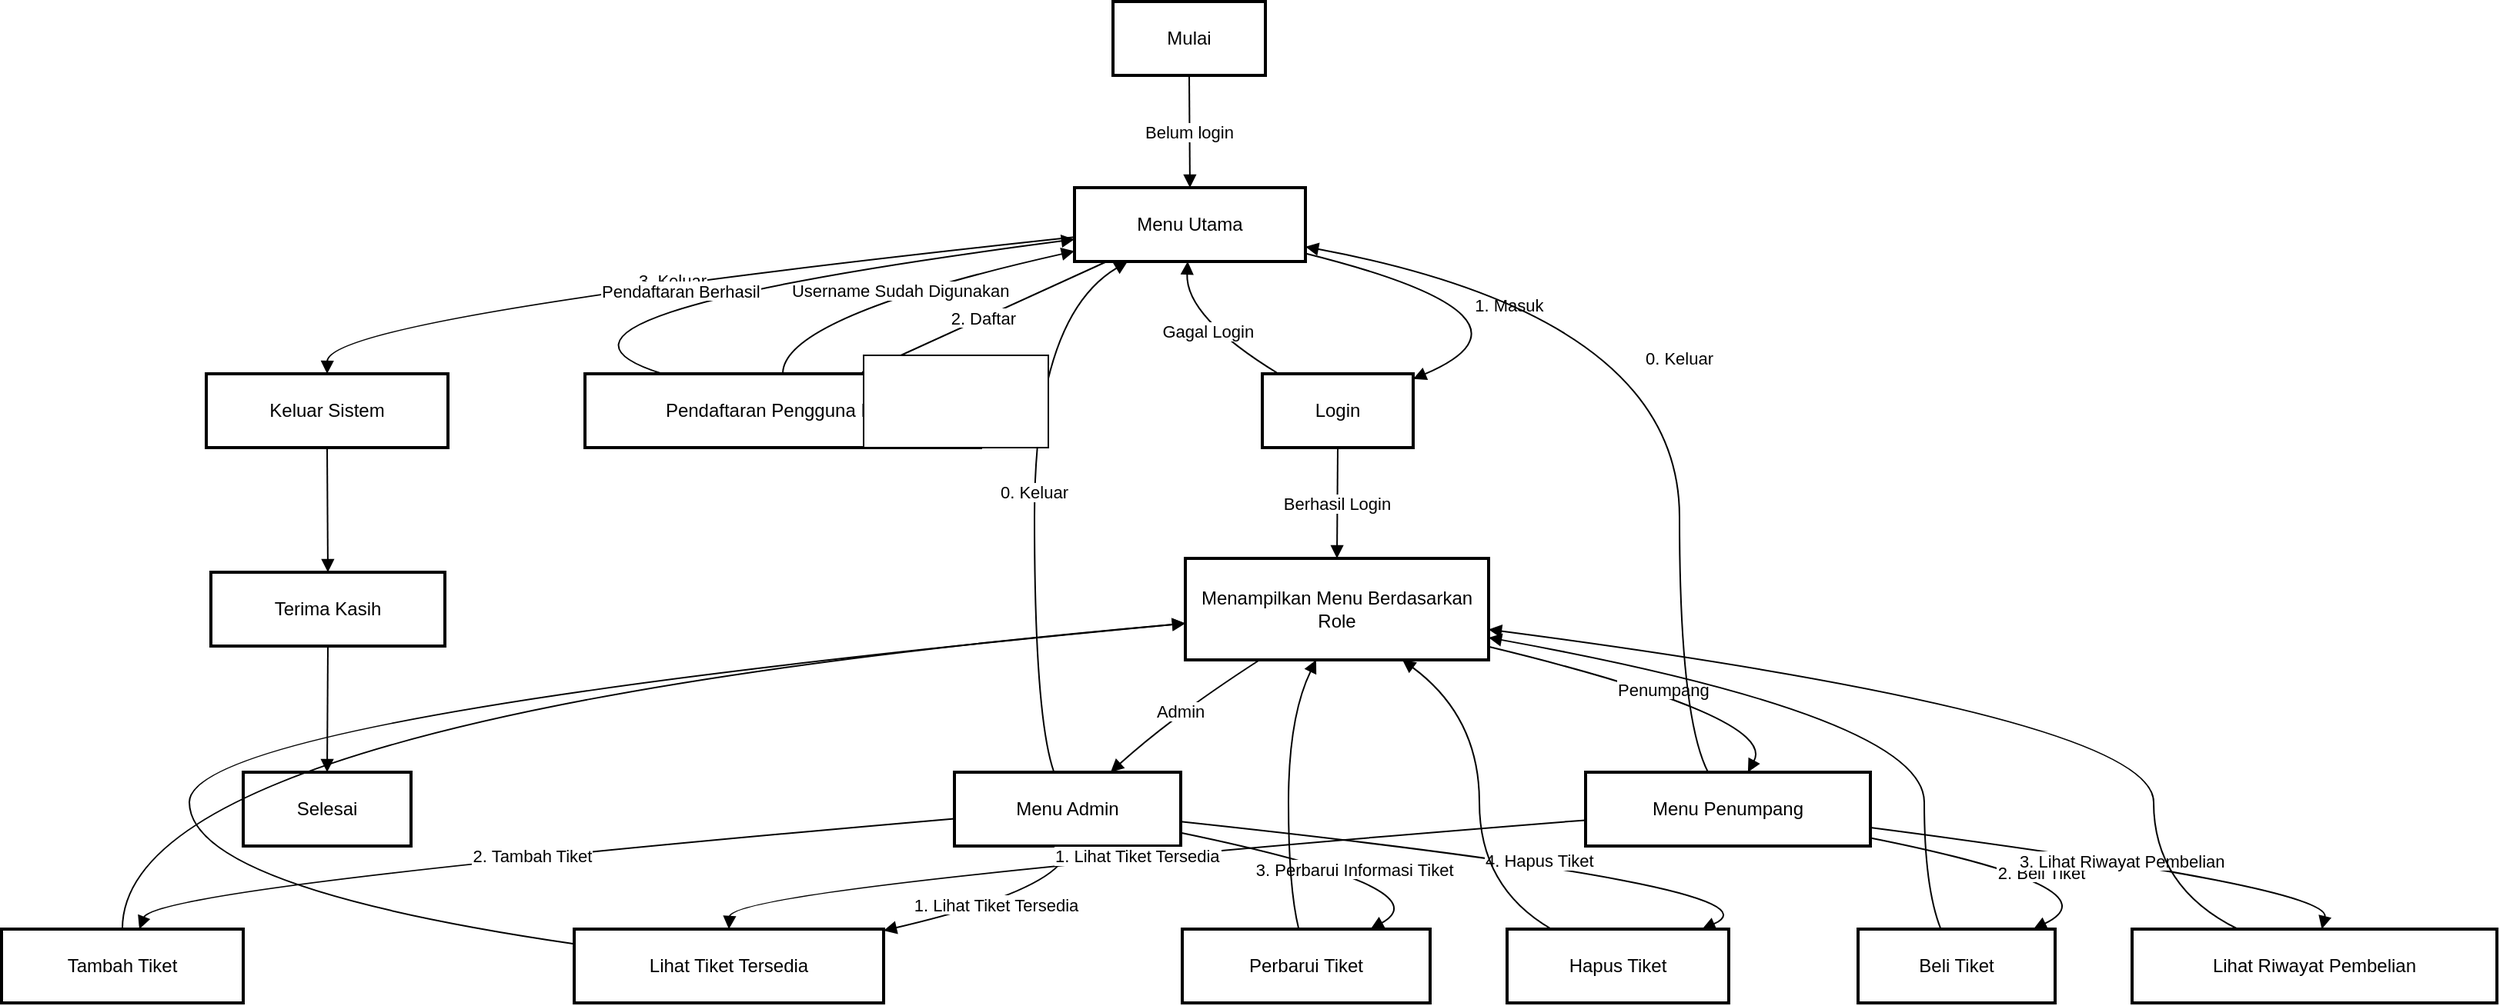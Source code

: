 <mxfile version="24.7.17">
  <diagram name="Page-1" id="mSD0drr01BLcVkZO7ora">
    <mxGraphModel dx="2271" dy="980" grid="1" gridSize="10" guides="1" tooltips="1" connect="1" arrows="1" fold="1" page="1" pageScale="1" pageWidth="850" pageHeight="1100" math="0" shadow="0">
      <root>
        <mxCell id="0" />
        <mxCell id="1" parent="0" />
        <mxCell id="94c-P1cx0tsGvsUPKjFJ-1" value="Mulai" style="whiteSpace=wrap;strokeWidth=2;" parent="1" vertex="1">
          <mxGeometry x="742" y="20" width="99" height="48" as="geometry" />
        </mxCell>
        <mxCell id="94c-P1cx0tsGvsUPKjFJ-2" value="Menu Utama" style="whiteSpace=wrap;strokeWidth=2;" parent="1" vertex="1">
          <mxGeometry x="717" y="141" width="150" height="48" as="geometry" />
        </mxCell>
        <mxCell id="94c-P1cx0tsGvsUPKjFJ-3" value="Login" style="whiteSpace=wrap;strokeWidth=2;" parent="1" vertex="1">
          <mxGeometry x="839" y="262" width="98" height="48" as="geometry" />
        </mxCell>
        <mxCell id="94c-P1cx0tsGvsUPKjFJ-4" value="Pendaftaran Pengguna Baru" style="whiteSpace=wrap;strokeWidth=2;" parent="1" vertex="1">
          <mxGeometry x="399" y="262" width="257" height="48" as="geometry" />
        </mxCell>
        <mxCell id="94c-P1cx0tsGvsUPKjFJ-5" value="Keluar Sistem" style="whiteSpace=wrap;strokeWidth=2;" parent="1" vertex="1">
          <mxGeometry x="153" y="262" width="157" height="48" as="geometry" />
        </mxCell>
        <mxCell id="94c-P1cx0tsGvsUPKjFJ-6" value="Menampilkan Menu Berdasarkan Role" style="whiteSpace=wrap;strokeWidth=2;" parent="1" vertex="1">
          <mxGeometry x="789" y="382" width="197" height="66" as="geometry" />
        </mxCell>
        <mxCell id="94c-P1cx0tsGvsUPKjFJ-7" value="Terima Kasih" style="whiteSpace=wrap;strokeWidth=2;" parent="1" vertex="1">
          <mxGeometry x="156" y="391" width="152" height="48" as="geometry" />
        </mxCell>
        <mxCell id="94c-P1cx0tsGvsUPKjFJ-8" value="Menu Admin" style="whiteSpace=wrap;strokeWidth=2;" parent="1" vertex="1">
          <mxGeometry x="639" y="521" width="147" height="48" as="geometry" />
        </mxCell>
        <mxCell id="94c-P1cx0tsGvsUPKjFJ-9" value="Menu Penumpang" style="whiteSpace=wrap;strokeWidth=2;" parent="1" vertex="1">
          <mxGeometry x="1049" y="521" width="185" height="48" as="geometry" />
        </mxCell>
        <mxCell id="94c-P1cx0tsGvsUPKjFJ-10" value="Lihat Tiket Tersedia" style="whiteSpace=wrap;strokeWidth=2;" parent="1" vertex="1">
          <mxGeometry x="392" y="623" width="201" height="48" as="geometry" />
        </mxCell>
        <mxCell id="94c-P1cx0tsGvsUPKjFJ-11" value="Tambah Tiket" style="whiteSpace=wrap;strokeWidth=2;" parent="1" vertex="1">
          <mxGeometry x="20" y="623" width="157" height="48" as="geometry" />
        </mxCell>
        <mxCell id="94c-P1cx0tsGvsUPKjFJ-12" value="Perbarui Tiket" style="whiteSpace=wrap;strokeWidth=2;" parent="1" vertex="1">
          <mxGeometry x="787" y="623" width="161" height="48" as="geometry" />
        </mxCell>
        <mxCell id="94c-P1cx0tsGvsUPKjFJ-13" value="Hapus Tiket" style="whiteSpace=wrap;strokeWidth=2;" parent="1" vertex="1">
          <mxGeometry x="998" y="623" width="144" height="48" as="geometry" />
        </mxCell>
        <mxCell id="94c-P1cx0tsGvsUPKjFJ-14" value="Beli Tiket" style="whiteSpace=wrap;strokeWidth=2;" parent="1" vertex="1">
          <mxGeometry x="1226" y="623" width="128" height="48" as="geometry" />
        </mxCell>
        <mxCell id="94c-P1cx0tsGvsUPKjFJ-15" value="Lihat Riwayat Pembelian" style="whiteSpace=wrap;strokeWidth=2;" parent="1" vertex="1">
          <mxGeometry x="1404" y="623" width="237" height="48" as="geometry" />
        </mxCell>
        <mxCell id="94c-P1cx0tsGvsUPKjFJ-16" value="Selesai" style="whiteSpace=wrap;strokeWidth=2;" parent="1" vertex="1">
          <mxGeometry x="177" y="521" width="109" height="48" as="geometry" />
        </mxCell>
        <mxCell id="94c-P1cx0tsGvsUPKjFJ-17" value="Belum login" style="curved=1;startArrow=none;endArrow=block;exitX=0.5;exitY=1.01;entryX=0.5;entryY=0;rounded=0;" parent="1" source="94c-P1cx0tsGvsUPKjFJ-1" target="94c-P1cx0tsGvsUPKjFJ-2" edge="1">
          <mxGeometry relative="1" as="geometry">
            <Array as="points" />
          </mxGeometry>
        </mxCell>
        <mxCell id="94c-P1cx0tsGvsUPKjFJ-18" value="1. Masuk" style="curved=1;startArrow=none;endArrow=block;exitX=1;exitY=0.89;entryX=1;entryY=0.07;rounded=0;" parent="1" source="94c-P1cx0tsGvsUPKjFJ-2" target="94c-P1cx0tsGvsUPKjFJ-3" edge="1">
          <mxGeometry relative="1" as="geometry">
            <Array as="points">
              <mxPoint x="1032" y="225" />
            </Array>
          </mxGeometry>
        </mxCell>
        <mxCell id="94c-P1cx0tsGvsUPKjFJ-19" value="2. Daftar" style="curved=1;startArrow=none;endArrow=block;exitX=0.14;exitY=1;entryX=0.7;entryY=-0.01;rounded=0;" parent="1" source="94c-P1cx0tsGvsUPKjFJ-2" target="94c-P1cx0tsGvsUPKjFJ-4" edge="1">
          <mxGeometry relative="1" as="geometry">
            <Array as="points">
              <mxPoint x="659" y="225" />
            </Array>
          </mxGeometry>
        </mxCell>
        <mxCell id="94c-P1cx0tsGvsUPKjFJ-20" value="3. Keluar" style="curved=1;startArrow=none;endArrow=block;exitX=0;exitY=0.67;entryX=0.5;entryY=-0.01;rounded=0;" parent="1" source="94c-P1cx0tsGvsUPKjFJ-2" target="94c-P1cx0tsGvsUPKjFJ-5" edge="1">
          <mxGeometry relative="1" as="geometry">
            <Array as="points">
              <mxPoint x="232" y="225" />
            </Array>
          </mxGeometry>
        </mxCell>
        <mxCell id="94c-P1cx0tsGvsUPKjFJ-21" value="Berhasil Login" style="curved=1;startArrow=none;endArrow=block;exitX=0.5;exitY=1;entryX=0.5;entryY=0.01;rounded=0;" parent="1" source="94c-P1cx0tsGvsUPKjFJ-3" target="94c-P1cx0tsGvsUPKjFJ-6" edge="1">
          <mxGeometry relative="1" as="geometry">
            <Array as="points" />
          </mxGeometry>
        </mxCell>
        <mxCell id="94c-P1cx0tsGvsUPKjFJ-22" value="Gagal Login" style="curved=1;startArrow=none;endArrow=block;exitX=0.1;exitY=-0.01;entryX=0.49;entryY=1;rounded=0;" parent="1" source="94c-P1cx0tsGvsUPKjFJ-3" target="94c-P1cx0tsGvsUPKjFJ-2" edge="1">
          <mxGeometry relative="1" as="geometry">
            <Array as="points">
              <mxPoint x="789" y="225" />
            </Array>
          </mxGeometry>
        </mxCell>
        <mxCell id="94c-P1cx0tsGvsUPKjFJ-23" value="Username Sudah Digunakan" style="curved=1;startArrow=none;endArrow=block;exitX=0.5;exitY=-0.01;entryX=0;entryY=0.86;rounded=0;" parent="1" source="94c-P1cx0tsGvsUPKjFJ-4" target="94c-P1cx0tsGvsUPKjFJ-2" edge="1">
          <mxGeometry relative="1" as="geometry">
            <Array as="points">
              <mxPoint x="527" y="225" />
            </Array>
          </mxGeometry>
        </mxCell>
        <mxCell id="94c-P1cx0tsGvsUPKjFJ-24" value="Pendaftaran Berhasil" style="curved=1;startArrow=none;endArrow=block;exitX=0.19;exitY=-0.01;entryX=0;entryY=0.7;rounded=0;" parent="1" source="94c-P1cx0tsGvsUPKjFJ-4" target="94c-P1cx0tsGvsUPKjFJ-2" edge="1">
          <mxGeometry relative="1" as="geometry">
            <Array as="points">
              <mxPoint x="330" y="225" />
            </Array>
          </mxGeometry>
        </mxCell>
        <mxCell id="94c-P1cx0tsGvsUPKjFJ-25" value="" style="curved=1;startArrow=none;endArrow=block;exitX=0.5;exitY=1;entryX=0.5;entryY=0;rounded=0;" parent="1" source="94c-P1cx0tsGvsUPKjFJ-5" target="94c-P1cx0tsGvsUPKjFJ-7" edge="1">
          <mxGeometry relative="1" as="geometry">
            <Array as="points" />
          </mxGeometry>
        </mxCell>
        <mxCell id="94c-P1cx0tsGvsUPKjFJ-26" value="Admin" style="curved=1;startArrow=none;endArrow=block;exitX=0.24;exitY=1.01;entryX=0.69;entryY=0;rounded=0;" parent="1" source="94c-P1cx0tsGvsUPKjFJ-6" target="94c-P1cx0tsGvsUPKjFJ-8" edge="1">
          <mxGeometry relative="1" as="geometry">
            <Array as="points">
              <mxPoint x="780" y="485" />
            </Array>
          </mxGeometry>
        </mxCell>
        <mxCell id="94c-P1cx0tsGvsUPKjFJ-27" value="Penumpang" style="curved=1;startArrow=none;endArrow=block;exitX=1;exitY=0.87;entryX=0.57;entryY=0;rounded=0;" parent="1" source="94c-P1cx0tsGvsUPKjFJ-6" target="94c-P1cx0tsGvsUPKjFJ-9" edge="1">
          <mxGeometry relative="1" as="geometry">
            <Array as="points">
              <mxPoint x="1174" y="485" />
            </Array>
          </mxGeometry>
        </mxCell>
        <mxCell id="94c-P1cx0tsGvsUPKjFJ-28" value="1. Lihat Tiket Tersedia" style="curved=1;startArrow=none;endArrow=block;exitX=0.5;exitY=1;entryX=1;entryY=0.02;rounded=0;" parent="1" source="94c-P1cx0tsGvsUPKjFJ-8" target="94c-P1cx0tsGvsUPKjFJ-10" edge="1">
          <mxGeometry relative="1" as="geometry">
            <Array as="points">
              <mxPoint x="713" y="596" />
            </Array>
          </mxGeometry>
        </mxCell>
        <mxCell id="94c-P1cx0tsGvsUPKjFJ-29" value="2. Tambah Tiket" style="curved=1;startArrow=none;endArrow=block;exitX=0;exitY=0.63;entryX=0.57;entryY=0;rounded=0;" parent="1" source="94c-P1cx0tsGvsUPKjFJ-8" target="94c-P1cx0tsGvsUPKjFJ-11" edge="1">
          <mxGeometry relative="1" as="geometry">
            <Array as="points">
              <mxPoint x="120" y="596" />
            </Array>
          </mxGeometry>
        </mxCell>
        <mxCell id="94c-P1cx0tsGvsUPKjFJ-30" value="3. Perbarui Informasi Tiket" style="curved=1;startArrow=none;endArrow=block;exitX=1;exitY=0.82;entryX=0.76;entryY=0;rounded=0;" parent="1" source="94c-P1cx0tsGvsUPKjFJ-8" target="94c-P1cx0tsGvsUPKjFJ-12" edge="1">
          <mxGeometry relative="1" as="geometry">
            <Array as="points">
              <mxPoint x="958" y="596" />
            </Array>
          </mxGeometry>
        </mxCell>
        <mxCell id="94c-P1cx0tsGvsUPKjFJ-31" value="4. Hapus Tiket" style="curved=1;startArrow=none;endArrow=block;exitX=1;exitY=0.67;entryX=0.88;entryY=0;rounded=0;" parent="1" source="94c-P1cx0tsGvsUPKjFJ-8" target="94c-P1cx0tsGvsUPKjFJ-13" edge="1">
          <mxGeometry relative="1" as="geometry">
            <Array as="points">
              <mxPoint x="1186" y="596" />
            </Array>
          </mxGeometry>
        </mxCell>
        <mxCell id="94c-P1cx0tsGvsUPKjFJ-32" value="0. Keluar" style="curved=1;startArrow=none;endArrow=block;exitX=0.44;exitY=0;entryX=0.23;entryY=1;rounded=0;" parent="1" source="94c-P1cx0tsGvsUPKjFJ-8" target="94c-P1cx0tsGvsUPKjFJ-2" edge="1">
          <mxGeometry relative="1" as="geometry">
            <Array as="points">
              <mxPoint x="691" y="485" />
              <mxPoint x="691" y="225" />
            </Array>
          </mxGeometry>
        </mxCell>
        <mxCell id="94c-P1cx0tsGvsUPKjFJ-33" value="1. Lihat Tiket Tersedia" style="curved=1;startArrow=none;endArrow=block;exitX=0;exitY=0.65;entryX=0.5;entryY=0;rounded=0;" parent="1" source="94c-P1cx0tsGvsUPKjFJ-9" target="94c-P1cx0tsGvsUPKjFJ-10" edge="1">
          <mxGeometry relative="1" as="geometry">
            <Array as="points">
              <mxPoint x="494" y="596" />
            </Array>
          </mxGeometry>
        </mxCell>
        <mxCell id="94c-P1cx0tsGvsUPKjFJ-34" value="2. Beli Tiket" style="curved=1;startArrow=none;endArrow=block;exitX=1;exitY=0.89;entryX=0.89;entryY=0;rounded=0;" parent="1" source="94c-P1cx0tsGvsUPKjFJ-9" target="94c-P1cx0tsGvsUPKjFJ-14" edge="1">
          <mxGeometry relative="1" as="geometry">
            <Array as="points">
              <mxPoint x="1396" y="596" />
            </Array>
          </mxGeometry>
        </mxCell>
        <mxCell id="94c-P1cx0tsGvsUPKjFJ-35" value="3. Lihat Riwayat Pembelian" style="curved=1;startArrow=none;endArrow=block;exitX=1;exitY=0.75;entryX=0.52;entryY=0;rounded=0;" parent="1" source="94c-P1cx0tsGvsUPKjFJ-9" target="94c-P1cx0tsGvsUPKjFJ-15" edge="1">
          <mxGeometry relative="1" as="geometry">
            <Array as="points">
              <mxPoint x="1534" y="596" />
            </Array>
          </mxGeometry>
        </mxCell>
        <mxCell id="94c-P1cx0tsGvsUPKjFJ-36" value="0. Keluar" style="curved=1;startArrow=none;endArrow=block;exitX=0.43;exitY=0;entryX=1;entryY=0.8;rounded=0;" parent="1" source="94c-P1cx0tsGvsUPKjFJ-9" target="94c-P1cx0tsGvsUPKjFJ-2" edge="1">
          <mxGeometry relative="1" as="geometry">
            <Array as="points">
              <mxPoint x="1110" y="485" />
              <mxPoint x="1110" y="225" />
            </Array>
          </mxGeometry>
        </mxCell>
        <mxCell id="94c-P1cx0tsGvsUPKjFJ-37" value="" style="curved=1;startArrow=none;endArrow=block;exitX=0;exitY=0.2;entryX=0;entryY=0.64;rounded=0;" parent="1" source="94c-P1cx0tsGvsUPKjFJ-10" target="94c-P1cx0tsGvsUPKjFJ-6" edge="1">
          <mxGeometry relative="1" as="geometry">
            <Array as="points">
              <mxPoint x="142" y="596" />
              <mxPoint x="142" y="485" />
            </Array>
          </mxGeometry>
        </mxCell>
        <mxCell id="94c-P1cx0tsGvsUPKjFJ-38" value="" style="curved=1;startArrow=none;endArrow=block;exitX=0.5;exitY=0;entryX=0;entryY=0.64;rounded=0;" parent="1" source="94c-P1cx0tsGvsUPKjFJ-11" target="94c-P1cx0tsGvsUPKjFJ-6" edge="1">
          <mxGeometry relative="1" as="geometry">
            <Array as="points">
              <mxPoint x="98" y="485" />
            </Array>
          </mxGeometry>
        </mxCell>
        <mxCell id="94c-P1cx0tsGvsUPKjFJ-39" value="" style="curved=1;startArrow=none;endArrow=block;exitX=0.47;exitY=0;entryX=0.43;entryY=1.01;rounded=0;" parent="1" source="94c-P1cx0tsGvsUPKjFJ-12" target="94c-P1cx0tsGvsUPKjFJ-6" edge="1">
          <mxGeometry relative="1" as="geometry">
            <Array as="points">
              <mxPoint x="856" y="596" />
              <mxPoint x="856" y="485" />
            </Array>
          </mxGeometry>
        </mxCell>
        <mxCell id="94c-P1cx0tsGvsUPKjFJ-40" value="" style="curved=1;startArrow=none;endArrow=block;exitX=0.2;exitY=0;entryX=0.72;entryY=1.01;rounded=0;" parent="1" source="94c-P1cx0tsGvsUPKjFJ-13" target="94c-P1cx0tsGvsUPKjFJ-6" edge="1">
          <mxGeometry relative="1" as="geometry">
            <Array as="points">
              <mxPoint x="980" y="596" />
              <mxPoint x="980" y="485" />
            </Array>
          </mxGeometry>
        </mxCell>
        <mxCell id="94c-P1cx0tsGvsUPKjFJ-41" value="" style="curved=1;startArrow=none;endArrow=block;exitX=0.42;exitY=0;entryX=1;entryY=0.78;rounded=0;" parent="1" source="94c-P1cx0tsGvsUPKjFJ-14" target="94c-P1cx0tsGvsUPKjFJ-6" edge="1">
          <mxGeometry relative="1" as="geometry">
            <Array as="points">
              <mxPoint x="1269" y="596" />
              <mxPoint x="1269" y="485" />
            </Array>
          </mxGeometry>
        </mxCell>
        <mxCell id="94c-P1cx0tsGvsUPKjFJ-42" value="" style="curved=1;startArrow=none;endArrow=block;exitX=0.29;exitY=0;entryX=1;entryY=0.7;rounded=0;" parent="1" source="94c-P1cx0tsGvsUPKjFJ-15" target="94c-P1cx0tsGvsUPKjFJ-6" edge="1">
          <mxGeometry relative="1" as="geometry">
            <Array as="points">
              <mxPoint x="1418" y="596" />
              <mxPoint x="1418" y="485" />
            </Array>
          </mxGeometry>
        </mxCell>
        <mxCell id="94c-P1cx0tsGvsUPKjFJ-43" value="" style="curved=1;startArrow=none;endArrow=block;exitX=0.5;exitY=1.01;entryX=0.5;entryY=0;rounded=0;" parent="1" source="94c-P1cx0tsGvsUPKjFJ-7" target="94c-P1cx0tsGvsUPKjFJ-16" edge="1">
          <mxGeometry relative="1" as="geometry">
            <Array as="points" />
          </mxGeometry>
        </mxCell>
        <mxCell id="lQ6aSXTtPSqjAQD8mB13-1" value="" style="whiteSpace=wrap;html=1;" parent="1" vertex="1">
          <mxGeometry x="580" y="250" width="120" height="60" as="geometry" />
        </mxCell>
      </root>
    </mxGraphModel>
  </diagram>
</mxfile>
